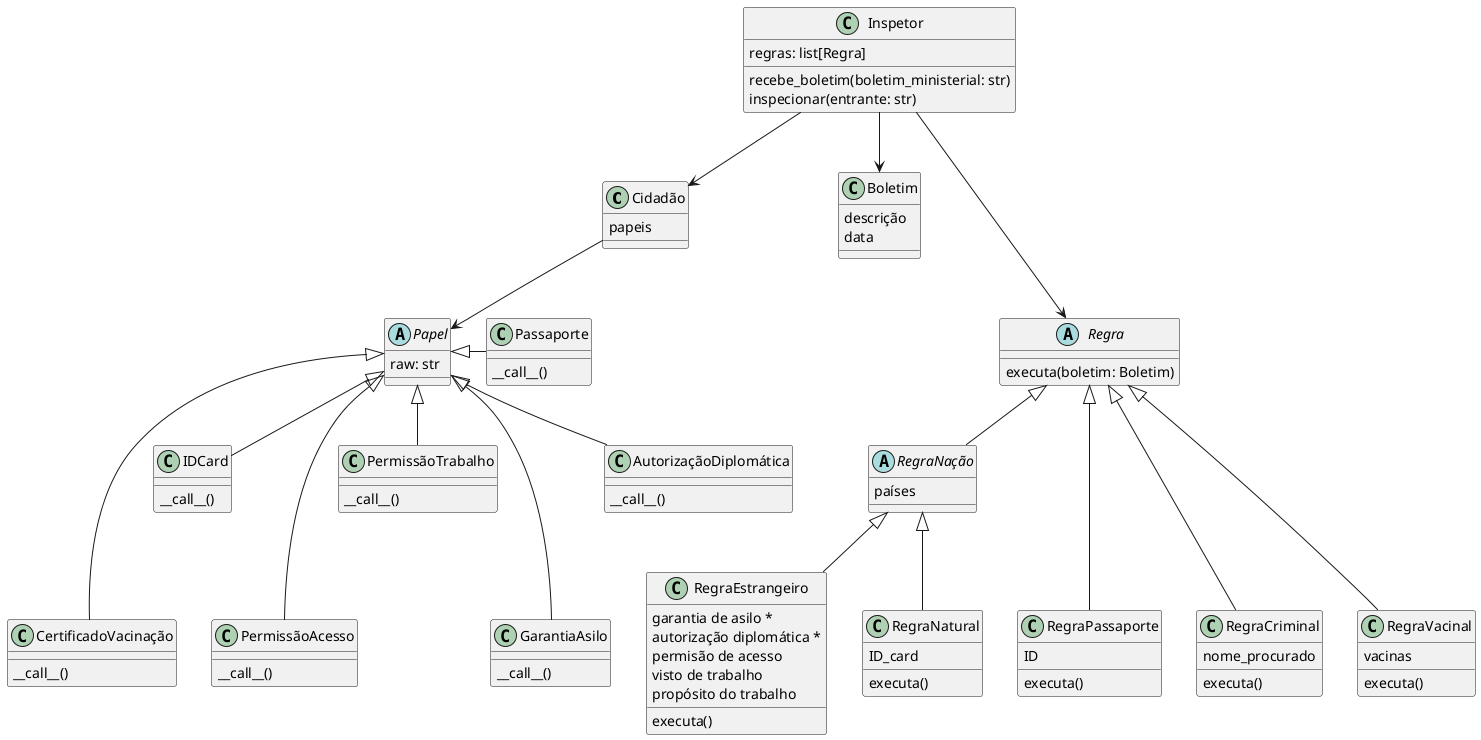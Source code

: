 @startuml

class Cidadão{
    papeis
}

class Boletim{
    descrição
    data
}

class Inspetor{
    regras: list[Regra]
    recebe_boletim(boletim_ministerial: str)
    inspecionar(entrante: str)
}

abstract Regra{
    executa(boletim: Boletim)
}

abstract RegraNação{
    países
}

class RegraPassaporte{
    ID
    executa()
}

class RegraCriminal{
    nome_procurado
    executa()
}

class RegraVacinal{
    vacinas
    executa()
}

class RegraEstrangeiro{
    garantia de asilo *
    autorização diplomática *
    permisão de acesso
    visto de trabalho
    propósito do trabalho
    executa()
}

class RegraNatural{
    ID_card
    executa()
}

abstract Papel{
    raw: str
}

class Passaporte{
    __call__()
}

class CertificadoVacinação{
    __call__()
}

class IDCard{
    __call__()
}

class PermissãoAcesso{
    __call__()
}

class PermissãoTrabalho{
    __call__()
}

class GarantiaAsilo{
    __call__()
}    

class AutorizaçãoDiplomática{
    __call__()
}


Papel <|- Passaporte
Papel <|--- CertificadoVacinação
Papel <|-- IDCard
Papel <|--- PermissãoAcesso
Papel <|-- PermissãoTrabalho
Papel <|--- GarantiaAsilo
Papel <|-- AutorizaçãoDiplomática

Cidadão --> Papel

Regra <|-- RegraNação
Regra <|--- RegraCriminal
Regra <|--- RegraPassaporte
Regra <|--- RegraVacinal
RegraNação <|-- RegraNatural
RegraNação <|-- RegraEstrangeiro

Inspetor ---> Regra
Inspetor --> Boletim
Inspetor --> Cidadão


@enduml